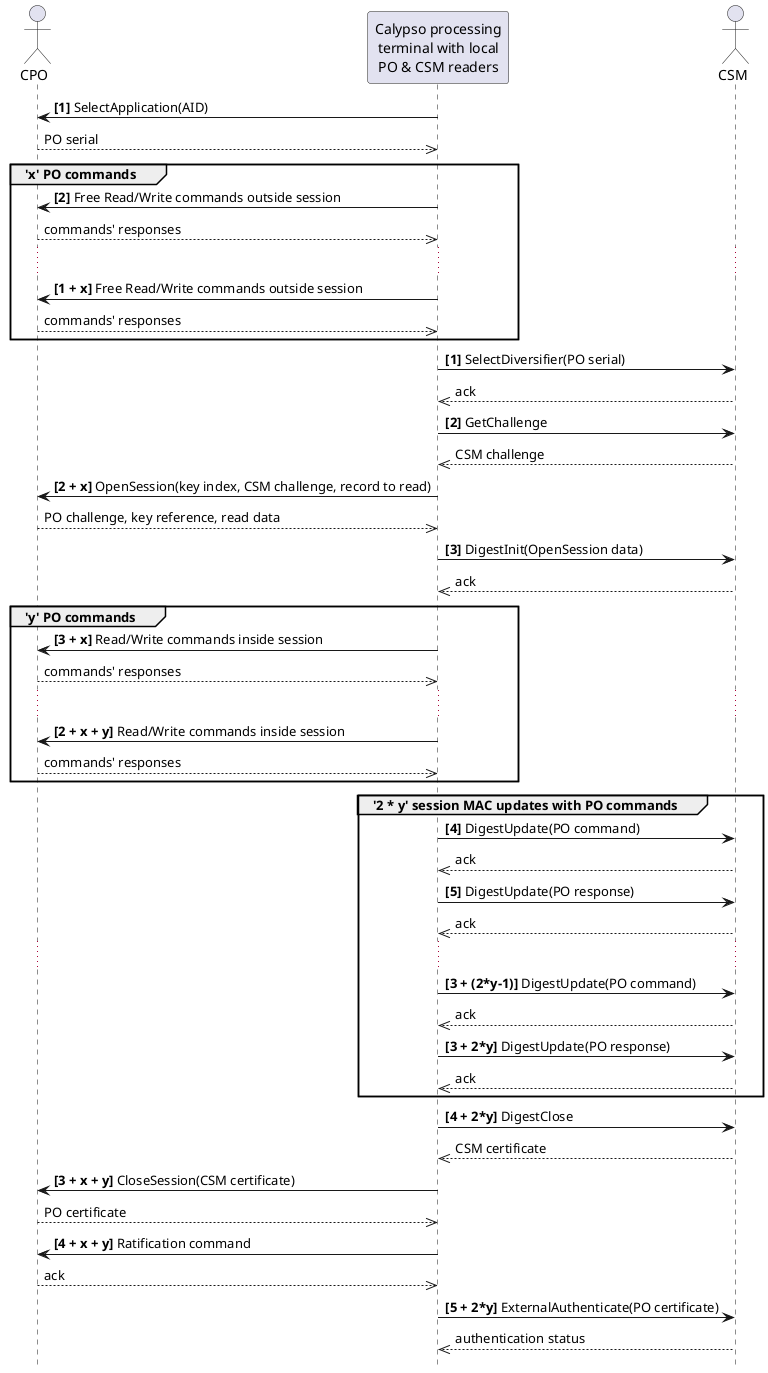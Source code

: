 ' Copyright (c) 2018 Calypso Networks Association https://www.calypsonet-asso.org/
'
' All rights reserved. This program and the accompanying materials are made available under the
' terms of the Eclipse Public License version 2.0 which accompanies this distribution, and is
' available at https://www.eclipse.org/org/documents/epl-2.0/EPL-2.0.html

@startuml
hide footbox

actor CPO as P
participant "Calypso processing\nterminal with local\nPO & CSM readers" as T
actor CSM as S

P<-T: **[1]** SelectApplication(AID)
P-->>T: PO serial
group 'x' PO commands
P<-T: **[2]** Free Read/Write commands outside session
P-->>T: commands' responses
...
P<-T: **[1 + x]** Free Read/Write commands outside session
P-->>T: commands' responses
end
T->S: **[1]** SelectDiversifier(PO serial)
T<<--S: ack
T->S: **[2]** GetChallenge
T<<--S: CSM challenge
P<-T: **[2 + x]** OpenSession(key index, CSM challenge, record to read)
P-->>T: PO challenge, key reference, read data
T->S: **[3]** DigestInit(OpenSession data)
T<<--S:ack
group 'y' PO commands
P<-T: **[3 + x]** Read/Write commands inside session
P-->>T: commands' responses
...
P<-T: **[2 + x + y]** Read/Write commands inside session
P-->>T: commands' responses
end
group '2 * y' session MAC updates with PO commands
T->S: **[4]** DigestUpdate(PO command)
T<<--S: ack
T->S: **[5]** DigestUpdate(PO response)
T<<--S: ack
...
T->S: **[3 + (2*y-1)]** DigestUpdate(PO command)
T<<--S: ack
T->S: **[3 + 2*y]** DigestUpdate(PO response)
T<<--S: ack
end
T->S: **[4 + 2*y]** DigestClose
T<<--S: CSM certificate
P<-T: **[3 + x + y]** CloseSession(CSM certificate)
P-->>T: PO certificate
P<-T: **[4 + x + y]** Ratification command
P-->>T: ack
T->S: **[5 + 2*y]** ExternalAuthenticate(PO certificate)
T<<--S: authentication status
@enduml
